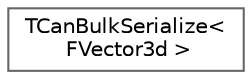 digraph "Graphical Class Hierarchy"
{
 // INTERACTIVE_SVG=YES
 // LATEX_PDF_SIZE
  bgcolor="transparent";
  edge [fontname=Helvetica,fontsize=10,labelfontname=Helvetica,labelfontsize=10];
  node [fontname=Helvetica,fontsize=10,shape=box,height=0.2,width=0.4];
  rankdir="LR";
  Node0 [id="Node000000",label="TCanBulkSerialize\<\l FVector3d \>",height=0.2,width=0.4,color="grey40", fillcolor="white", style="filled",URL="$d3/d43/structTCanBulkSerialize_3_01FVector3d_01_4.html",tooltip=" "];
}

